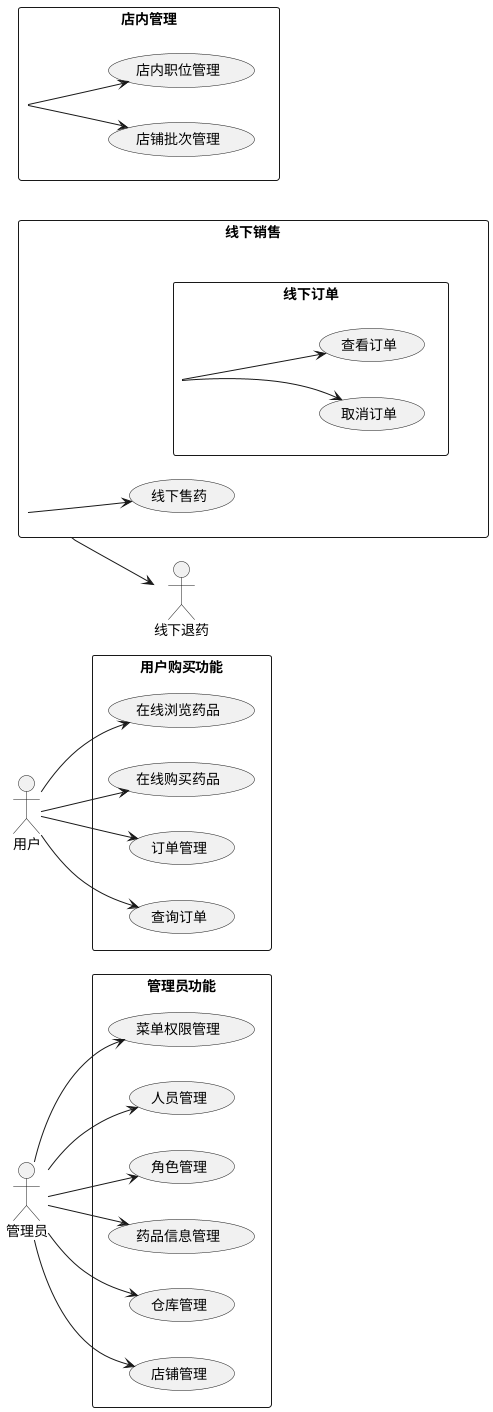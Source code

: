 @startuml
left to right direction

actor 管理员 as admin
actor 用户 as user

rectangle 管理员功能 {
  usecase 菜单权限管理
  usecase 人员管理
  usecase 角色管理
  usecase 药品信息管理
  usecase 仓库管理
  usecase 店铺管理
}

rectangle 用户购买功能 {
  usecase 在线浏览药品
  usecase 在线购买药品
  usecase 订单管理
  usecase 查询订单
}

rectangle 店内管理 {
  usecase 店内职位管理
  usecase 店铺批次管理
}

rectangle 线下销售 {
  usecase 线下售药
  usecase 线下订单
}

rectangle 线下订单 {
  usecase 查看订单
  usecase 取消订单
}

admin --> 菜单权限管理
admin --> 人员管理
admin --> 角色管理
admin --> 药品信息管理
admin --> 仓库管理
admin --> 店铺管理

user --> 在线浏览药品
user --> 在线购买药品
user --> 订单管理
user --> 查询订单

店内管理 --> 店内职位管理
店内管理 --> 店铺批次管理

线下销售 --> 线下售药
线下销售 --> 线下退药

线下订单 --> 查看订单
线下订单 --> 取消订单

@enduml